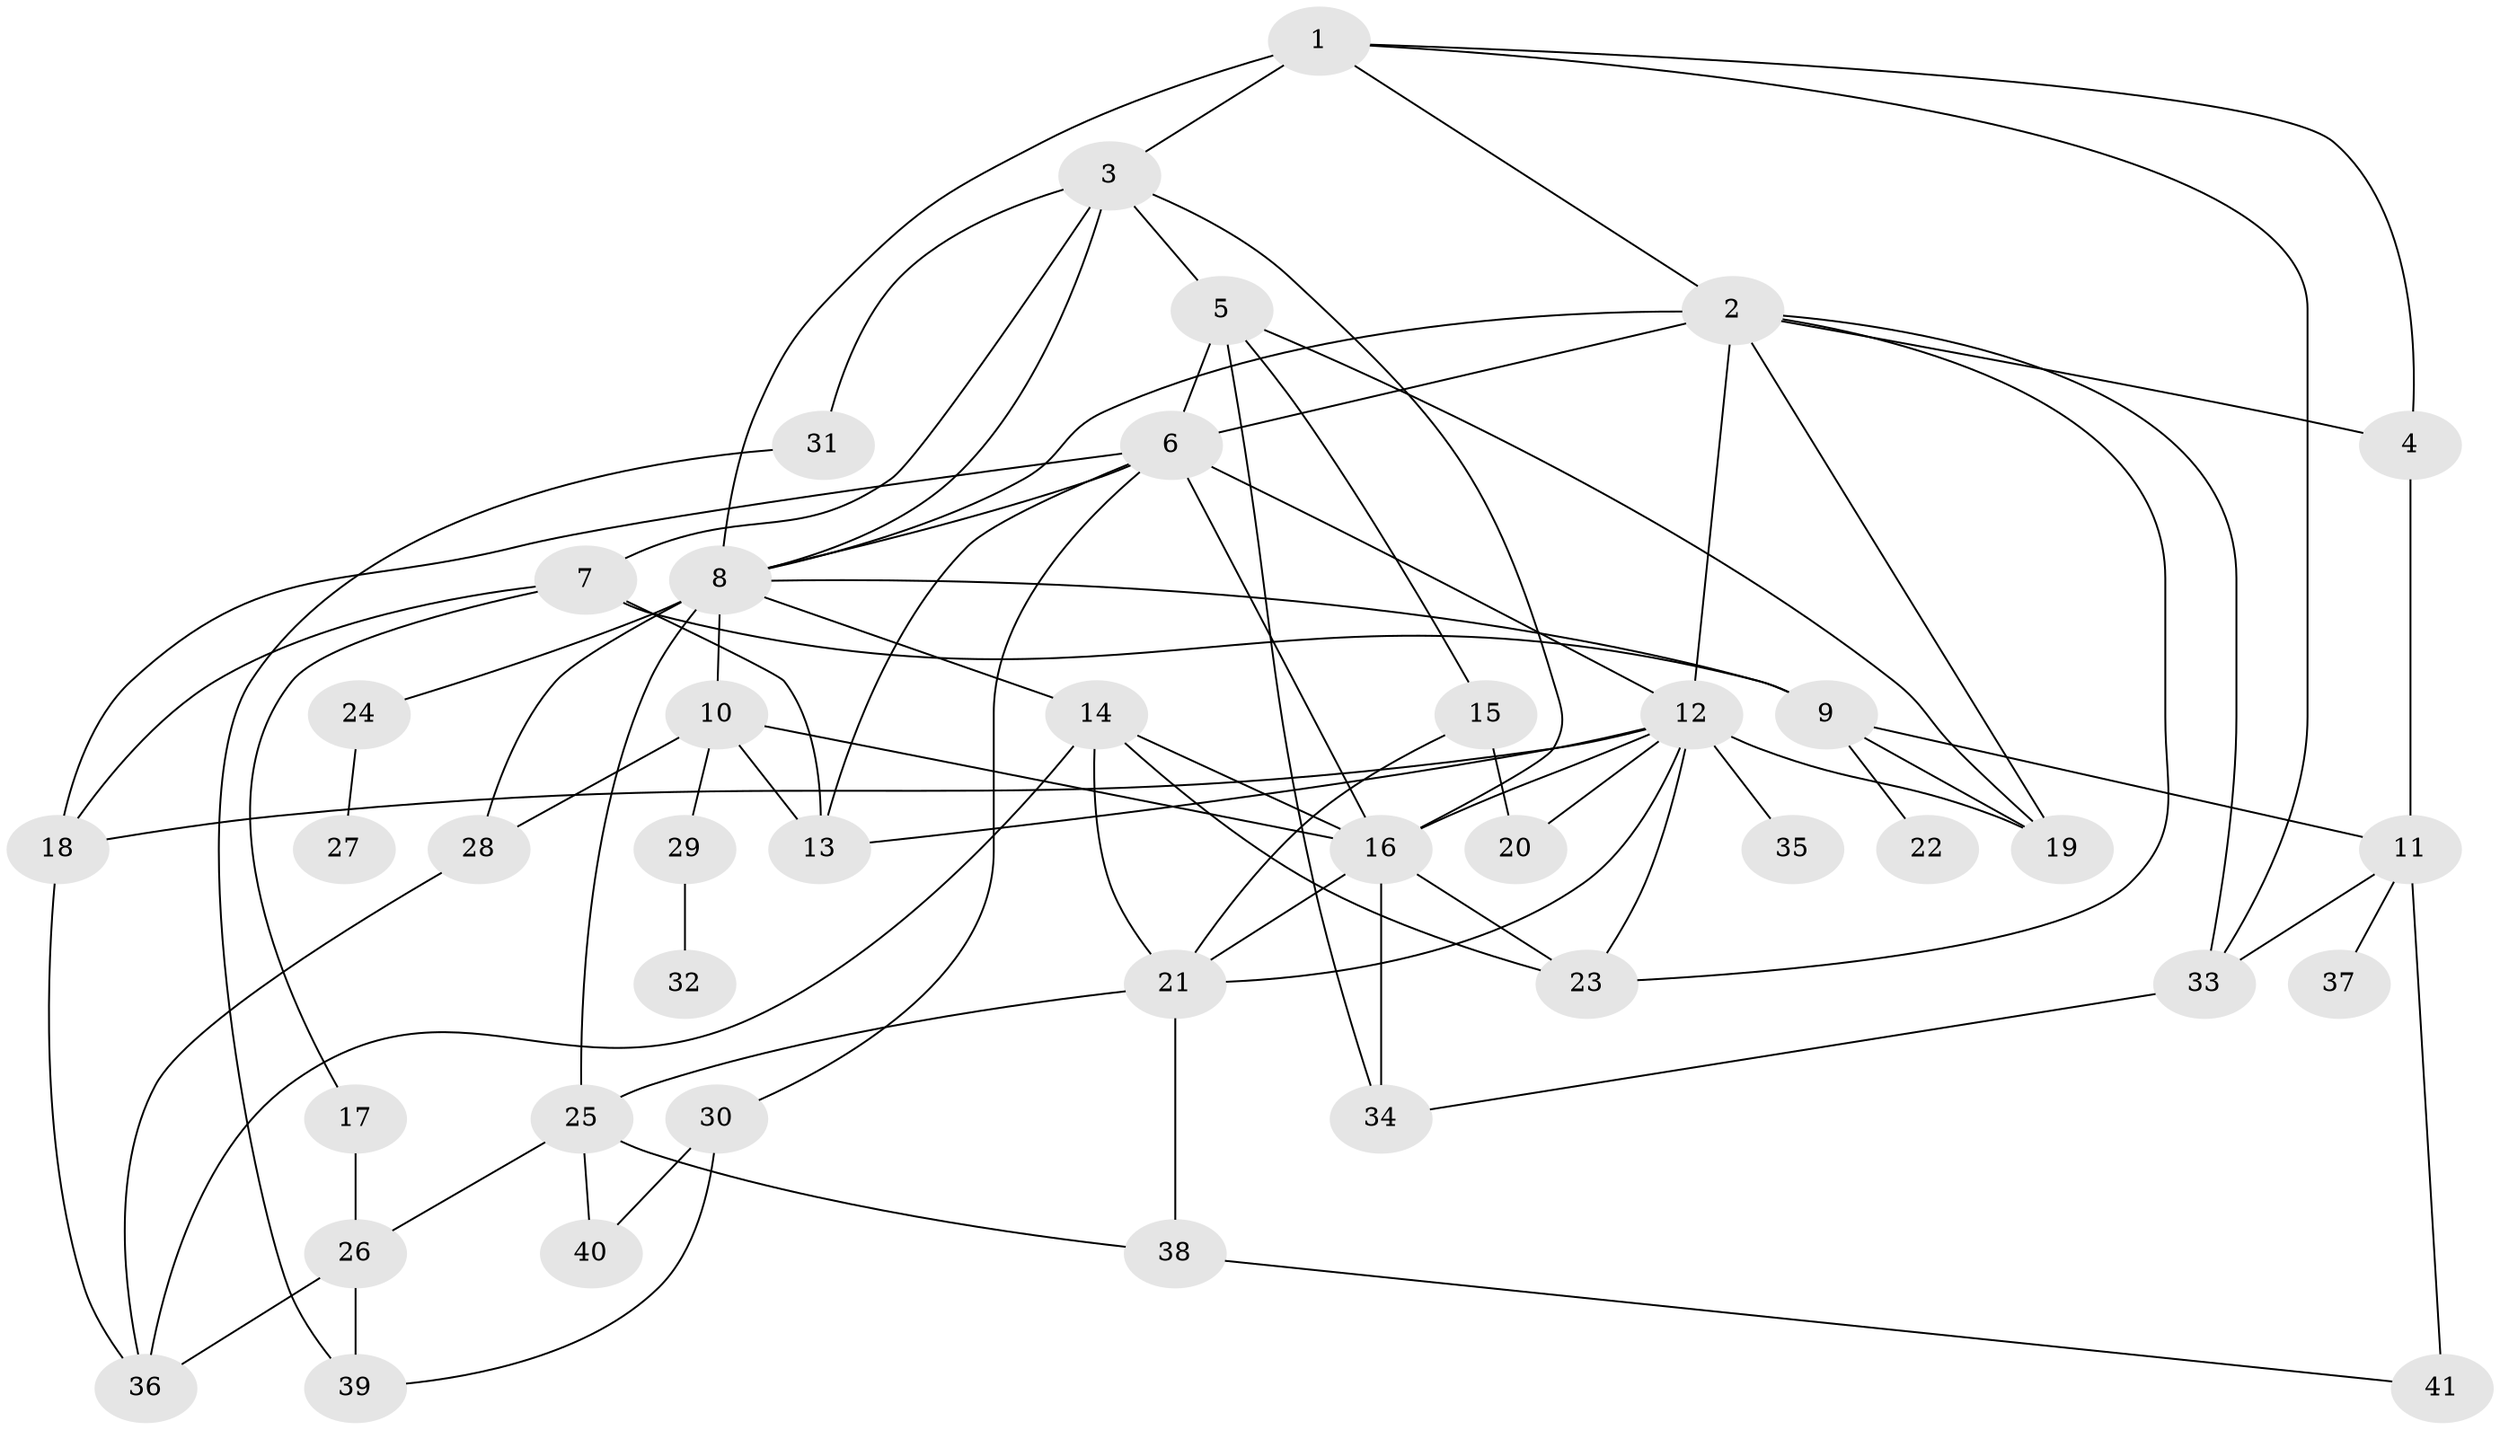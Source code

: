 // original degree distribution, {8: 0.007407407407407408, 3: 0.23703703703703705, 9: 0.014814814814814815, 4: 0.11851851851851852, 6: 0.037037037037037035, 7: 0.007407407407407408, 5: 0.07407407407407407, 2: 0.25925925925925924, 1: 0.24444444444444444}
// Generated by graph-tools (version 1.1) at 2025/49/03/04/25 22:49:16]
// undirected, 41 vertices, 82 edges
graph export_dot {
  node [color=gray90,style=filled];
  1;
  2;
  3;
  4;
  5;
  6;
  7;
  8;
  9;
  10;
  11;
  12;
  13;
  14;
  15;
  16;
  17;
  18;
  19;
  20;
  21;
  22;
  23;
  24;
  25;
  26;
  27;
  28;
  29;
  30;
  31;
  32;
  33;
  34;
  35;
  36;
  37;
  38;
  39;
  40;
  41;
  1 -- 2 [weight=1.0];
  1 -- 3 [weight=1.0];
  1 -- 4 [weight=1.0];
  1 -- 8 [weight=2.0];
  1 -- 33 [weight=1.0];
  2 -- 4 [weight=1.0];
  2 -- 6 [weight=1.0];
  2 -- 8 [weight=1.0];
  2 -- 12 [weight=2.0];
  2 -- 19 [weight=1.0];
  2 -- 23 [weight=1.0];
  2 -- 33 [weight=1.0];
  3 -- 5 [weight=2.0];
  3 -- 7 [weight=2.0];
  3 -- 8 [weight=1.0];
  3 -- 16 [weight=1.0];
  3 -- 31 [weight=1.0];
  4 -- 11 [weight=1.0];
  5 -- 6 [weight=1.0];
  5 -- 15 [weight=1.0];
  5 -- 19 [weight=1.0];
  5 -- 34 [weight=1.0];
  6 -- 8 [weight=2.0];
  6 -- 12 [weight=1.0];
  6 -- 13 [weight=1.0];
  6 -- 16 [weight=1.0];
  6 -- 18 [weight=1.0];
  6 -- 30 [weight=1.0];
  7 -- 9 [weight=1.0];
  7 -- 13 [weight=1.0];
  7 -- 17 [weight=1.0];
  7 -- 18 [weight=1.0];
  8 -- 9 [weight=1.0];
  8 -- 10 [weight=1.0];
  8 -- 14 [weight=2.0];
  8 -- 24 [weight=1.0];
  8 -- 25 [weight=4.0];
  8 -- 28 [weight=2.0];
  9 -- 11 [weight=2.0];
  9 -- 19 [weight=1.0];
  9 -- 22 [weight=1.0];
  10 -- 13 [weight=1.0];
  10 -- 16 [weight=1.0];
  10 -- 28 [weight=1.0];
  10 -- 29 [weight=1.0];
  11 -- 33 [weight=1.0];
  11 -- 37 [weight=1.0];
  11 -- 41 [weight=2.0];
  12 -- 13 [weight=1.0];
  12 -- 16 [weight=1.0];
  12 -- 18 [weight=1.0];
  12 -- 19 [weight=1.0];
  12 -- 20 [weight=1.0];
  12 -- 21 [weight=1.0];
  12 -- 23 [weight=1.0];
  12 -- 35 [weight=1.0];
  14 -- 16 [weight=2.0];
  14 -- 21 [weight=1.0];
  14 -- 23 [weight=1.0];
  14 -- 36 [weight=1.0];
  15 -- 20 [weight=1.0];
  15 -- 21 [weight=1.0];
  16 -- 21 [weight=1.0];
  16 -- 23 [weight=1.0];
  16 -- 34 [weight=1.0];
  17 -- 26 [weight=1.0];
  18 -- 36 [weight=1.0];
  21 -- 25 [weight=1.0];
  21 -- 38 [weight=1.0];
  24 -- 27 [weight=1.0];
  25 -- 26 [weight=1.0];
  25 -- 38 [weight=1.0];
  25 -- 40 [weight=1.0];
  26 -- 36 [weight=1.0];
  26 -- 39 [weight=1.0];
  28 -- 36 [weight=1.0];
  29 -- 32 [weight=1.0];
  30 -- 39 [weight=1.0];
  30 -- 40 [weight=1.0];
  31 -- 39 [weight=1.0];
  33 -- 34 [weight=1.0];
  38 -- 41 [weight=1.0];
}

